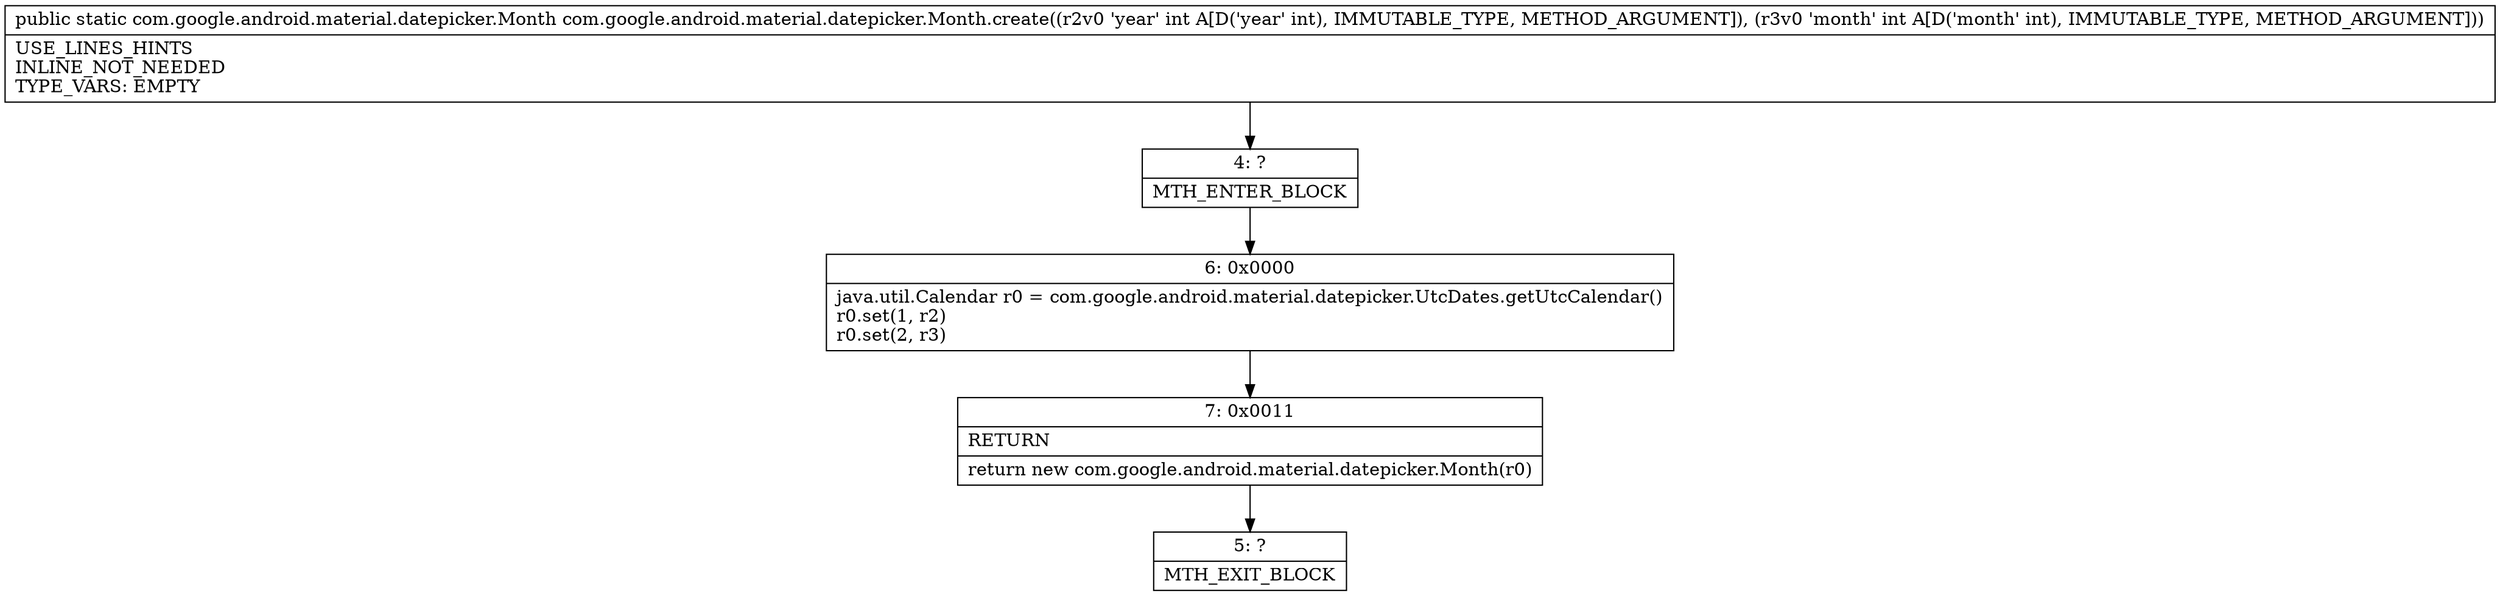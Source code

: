 digraph "CFG forcom.google.android.material.datepicker.Month.create(II)Lcom\/google\/android\/material\/datepicker\/Month;" {
Node_4 [shape=record,label="{4\:\ ?|MTH_ENTER_BLOCK\l}"];
Node_6 [shape=record,label="{6\:\ 0x0000|java.util.Calendar r0 = com.google.android.material.datepicker.UtcDates.getUtcCalendar()\lr0.set(1, r2)\lr0.set(2, r3)\l}"];
Node_7 [shape=record,label="{7\:\ 0x0011|RETURN\l|return new com.google.android.material.datepicker.Month(r0)\l}"];
Node_5 [shape=record,label="{5\:\ ?|MTH_EXIT_BLOCK\l}"];
MethodNode[shape=record,label="{public static com.google.android.material.datepicker.Month com.google.android.material.datepicker.Month.create((r2v0 'year' int A[D('year' int), IMMUTABLE_TYPE, METHOD_ARGUMENT]), (r3v0 'month' int A[D('month' int), IMMUTABLE_TYPE, METHOD_ARGUMENT]))  | USE_LINES_HINTS\lINLINE_NOT_NEEDED\lTYPE_VARS: EMPTY\l}"];
MethodNode -> Node_4;Node_4 -> Node_6;
Node_6 -> Node_7;
Node_7 -> Node_5;
}


